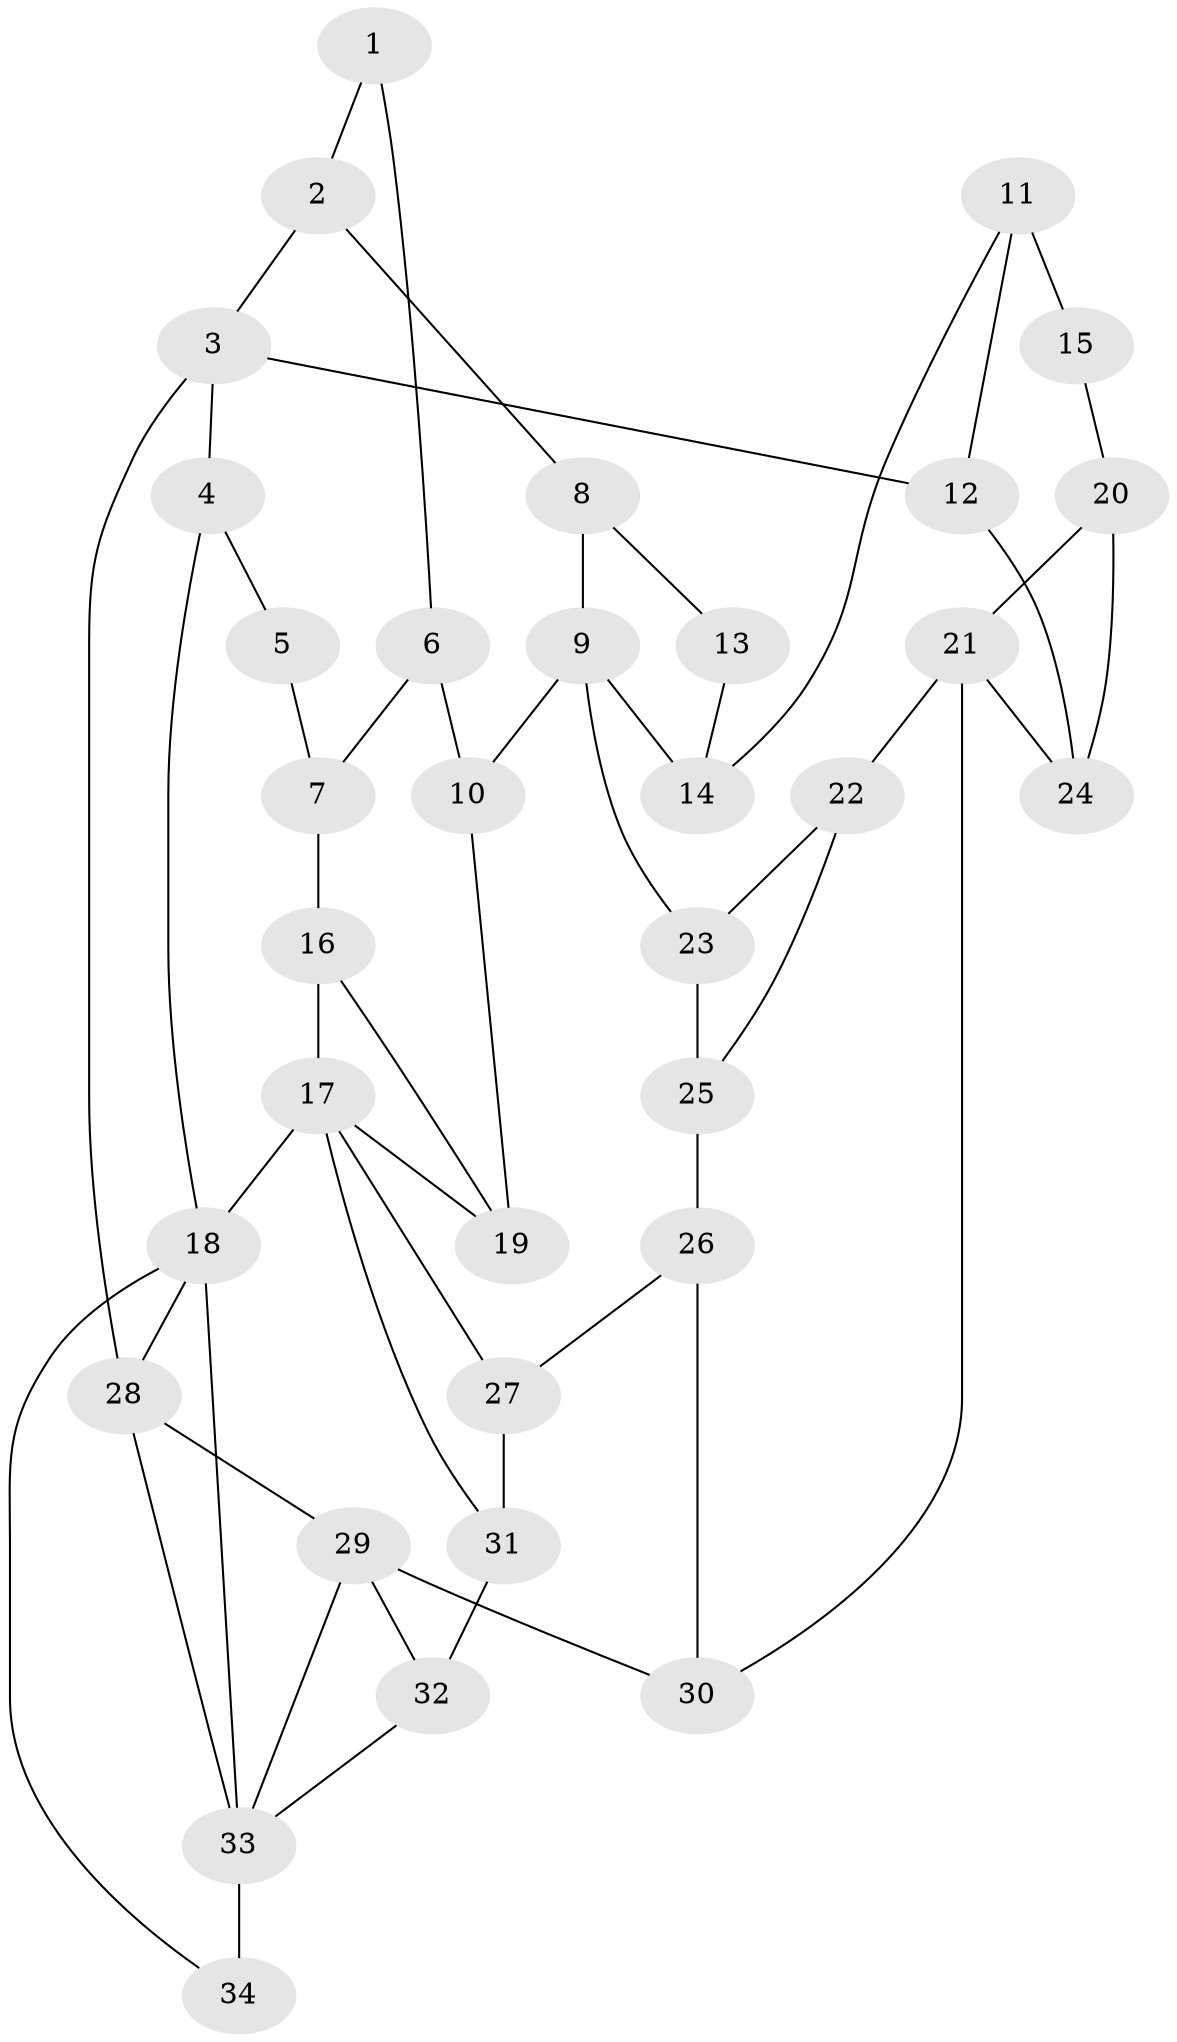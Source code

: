 // original degree distribution, {3: 0.058823529411764705, 5: 0.47058823529411764, 6: 0.25, 4: 0.22058823529411764}
// Generated by graph-tools (version 1.1) at 2025/54/03/04/25 22:54:27]
// undirected, 34 vertices, 54 edges
graph export_dot {
  node [color=gray90,style=filled];
  1;
  2;
  3;
  4;
  5;
  6;
  7;
  8;
  9;
  10;
  11;
  12;
  13;
  14;
  15;
  16;
  17;
  18;
  19;
  20;
  21;
  22;
  23;
  24;
  25;
  26;
  27;
  28;
  29;
  30;
  31;
  32;
  33;
  34;
  1 -- 2 [weight=1.0];
  1 -- 6 [weight=1.0];
  2 -- 3 [weight=1.0];
  2 -- 8 [weight=1.0];
  3 -- 4 [weight=1.0];
  3 -- 12 [weight=1.0];
  3 -- 28 [weight=1.0];
  4 -- 5 [weight=1.0];
  4 -- 18 [weight=2.0];
  5 -- 7 [weight=1.0];
  6 -- 7 [weight=1.0];
  6 -- 10 [weight=1.0];
  7 -- 16 [weight=1.0];
  8 -- 9 [weight=1.0];
  8 -- 13 [weight=1.0];
  9 -- 10 [weight=2.0];
  9 -- 14 [weight=1.0];
  9 -- 23 [weight=2.0];
  10 -- 19 [weight=1.0];
  11 -- 12 [weight=1.0];
  11 -- 14 [weight=1.0];
  11 -- 15 [weight=2.0];
  12 -- 24 [weight=1.0];
  13 -- 14 [weight=1.0];
  15 -- 20 [weight=1.0];
  16 -- 17 [weight=1.0];
  16 -- 19 [weight=1.0];
  17 -- 18 [weight=2.0];
  17 -- 19 [weight=1.0];
  17 -- 27 [weight=1.0];
  17 -- 31 [weight=1.0];
  18 -- 28 [weight=1.0];
  18 -- 33 [weight=1.0];
  18 -- 34 [weight=1.0];
  20 -- 21 [weight=1.0];
  20 -- 24 [weight=1.0];
  21 -- 22 [weight=2.0];
  21 -- 24 [weight=1.0];
  21 -- 30 [weight=2.0];
  22 -- 23 [weight=1.0];
  22 -- 25 [weight=2.0];
  23 -- 25 [weight=2.0];
  25 -- 26 [weight=2.0];
  26 -- 27 [weight=1.0];
  26 -- 30 [weight=1.0];
  27 -- 31 [weight=1.0];
  28 -- 29 [weight=1.0];
  28 -- 33 [weight=1.0];
  29 -- 30 [weight=2.0];
  29 -- 32 [weight=1.0];
  29 -- 33 [weight=1.0];
  31 -- 32 [weight=1.0];
  32 -- 33 [weight=1.0];
  33 -- 34 [weight=2.0];
}
